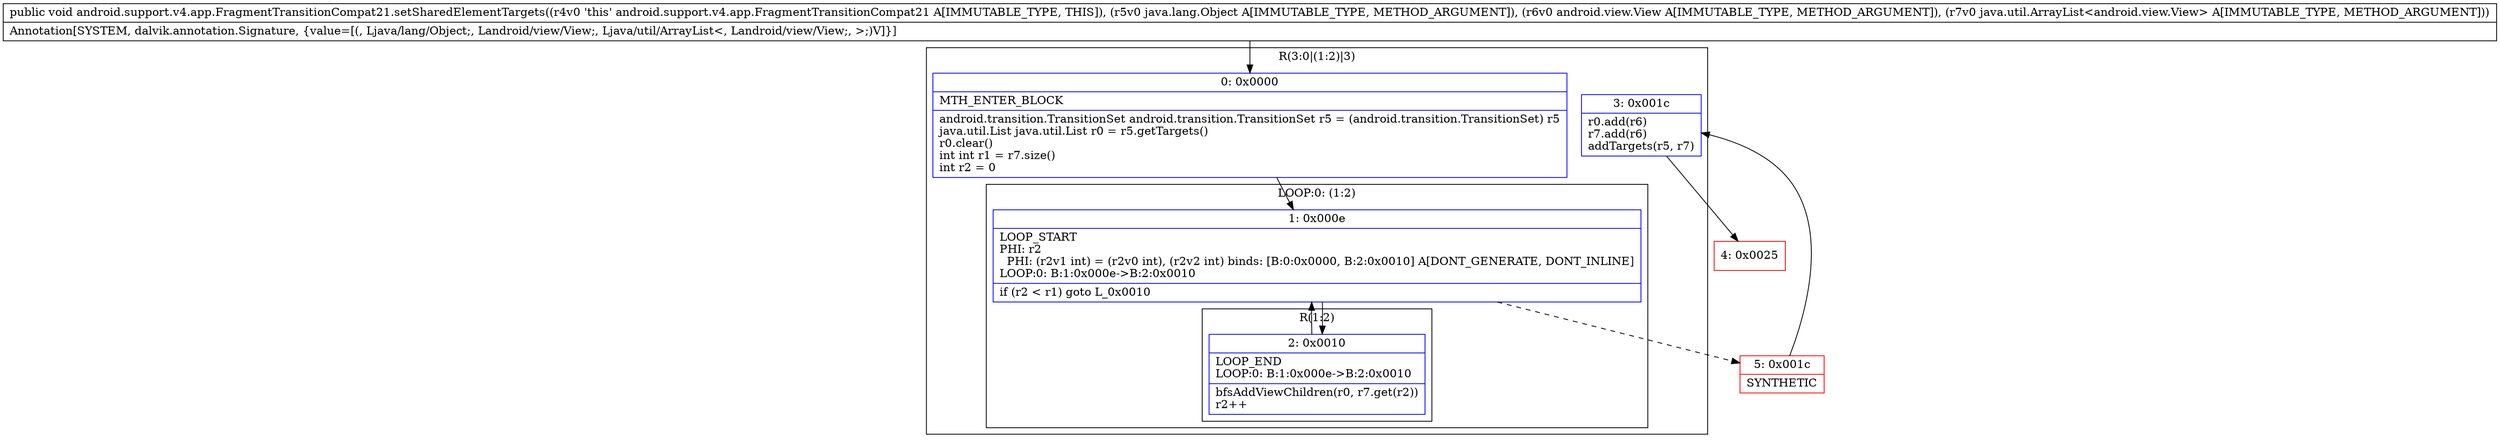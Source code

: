digraph "CFG forandroid.support.v4.app.FragmentTransitionCompat21.setSharedElementTargets(Ljava\/lang\/Object;Landroid\/view\/View;Ljava\/util\/ArrayList;)V" {
subgraph cluster_Region_562091906 {
label = "R(3:0|(1:2)|3)";
node [shape=record,color=blue];
Node_0 [shape=record,label="{0\:\ 0x0000|MTH_ENTER_BLOCK\l|android.transition.TransitionSet android.transition.TransitionSet r5 = (android.transition.TransitionSet) r5\ljava.util.List java.util.List r0 = r5.getTargets()\lr0.clear()\lint int r1 = r7.size()\lint r2 = 0\l}"];
subgraph cluster_LoopRegion_1886637669 {
label = "LOOP:0: (1:2)";
node [shape=record,color=blue];
Node_1 [shape=record,label="{1\:\ 0x000e|LOOP_START\lPHI: r2 \l  PHI: (r2v1 int) = (r2v0 int), (r2v2 int) binds: [B:0:0x0000, B:2:0x0010] A[DONT_GENERATE, DONT_INLINE]\lLOOP:0: B:1:0x000e\-\>B:2:0x0010\l|if (r2 \< r1) goto L_0x0010\l}"];
subgraph cluster_Region_382198027 {
label = "R(1:2)";
node [shape=record,color=blue];
Node_2 [shape=record,label="{2\:\ 0x0010|LOOP_END\lLOOP:0: B:1:0x000e\-\>B:2:0x0010\l|bfsAddViewChildren(r0, r7.get(r2))\lr2++\l}"];
}
}
Node_3 [shape=record,label="{3\:\ 0x001c|r0.add(r6)\lr7.add(r6)\laddTargets(r5, r7)\l}"];
}
Node_4 [shape=record,color=red,label="{4\:\ 0x0025}"];
Node_5 [shape=record,color=red,label="{5\:\ 0x001c|SYNTHETIC\l}"];
MethodNode[shape=record,label="{public void android.support.v4.app.FragmentTransitionCompat21.setSharedElementTargets((r4v0 'this' android.support.v4.app.FragmentTransitionCompat21 A[IMMUTABLE_TYPE, THIS]), (r5v0 java.lang.Object A[IMMUTABLE_TYPE, METHOD_ARGUMENT]), (r6v0 android.view.View A[IMMUTABLE_TYPE, METHOD_ARGUMENT]), (r7v0 java.util.ArrayList\<android.view.View\> A[IMMUTABLE_TYPE, METHOD_ARGUMENT]))  | Annotation[SYSTEM, dalvik.annotation.Signature, \{value=[(, Ljava\/lang\/Object;, Landroid\/view\/View;, Ljava\/util\/ArrayList\<, Landroid\/view\/View;, \>;)V]\}]\l}"];
MethodNode -> Node_0;
Node_0 -> Node_1;
Node_1 -> Node_2;
Node_1 -> Node_5[style=dashed];
Node_2 -> Node_1;
Node_3 -> Node_4;
Node_5 -> Node_3;
}


